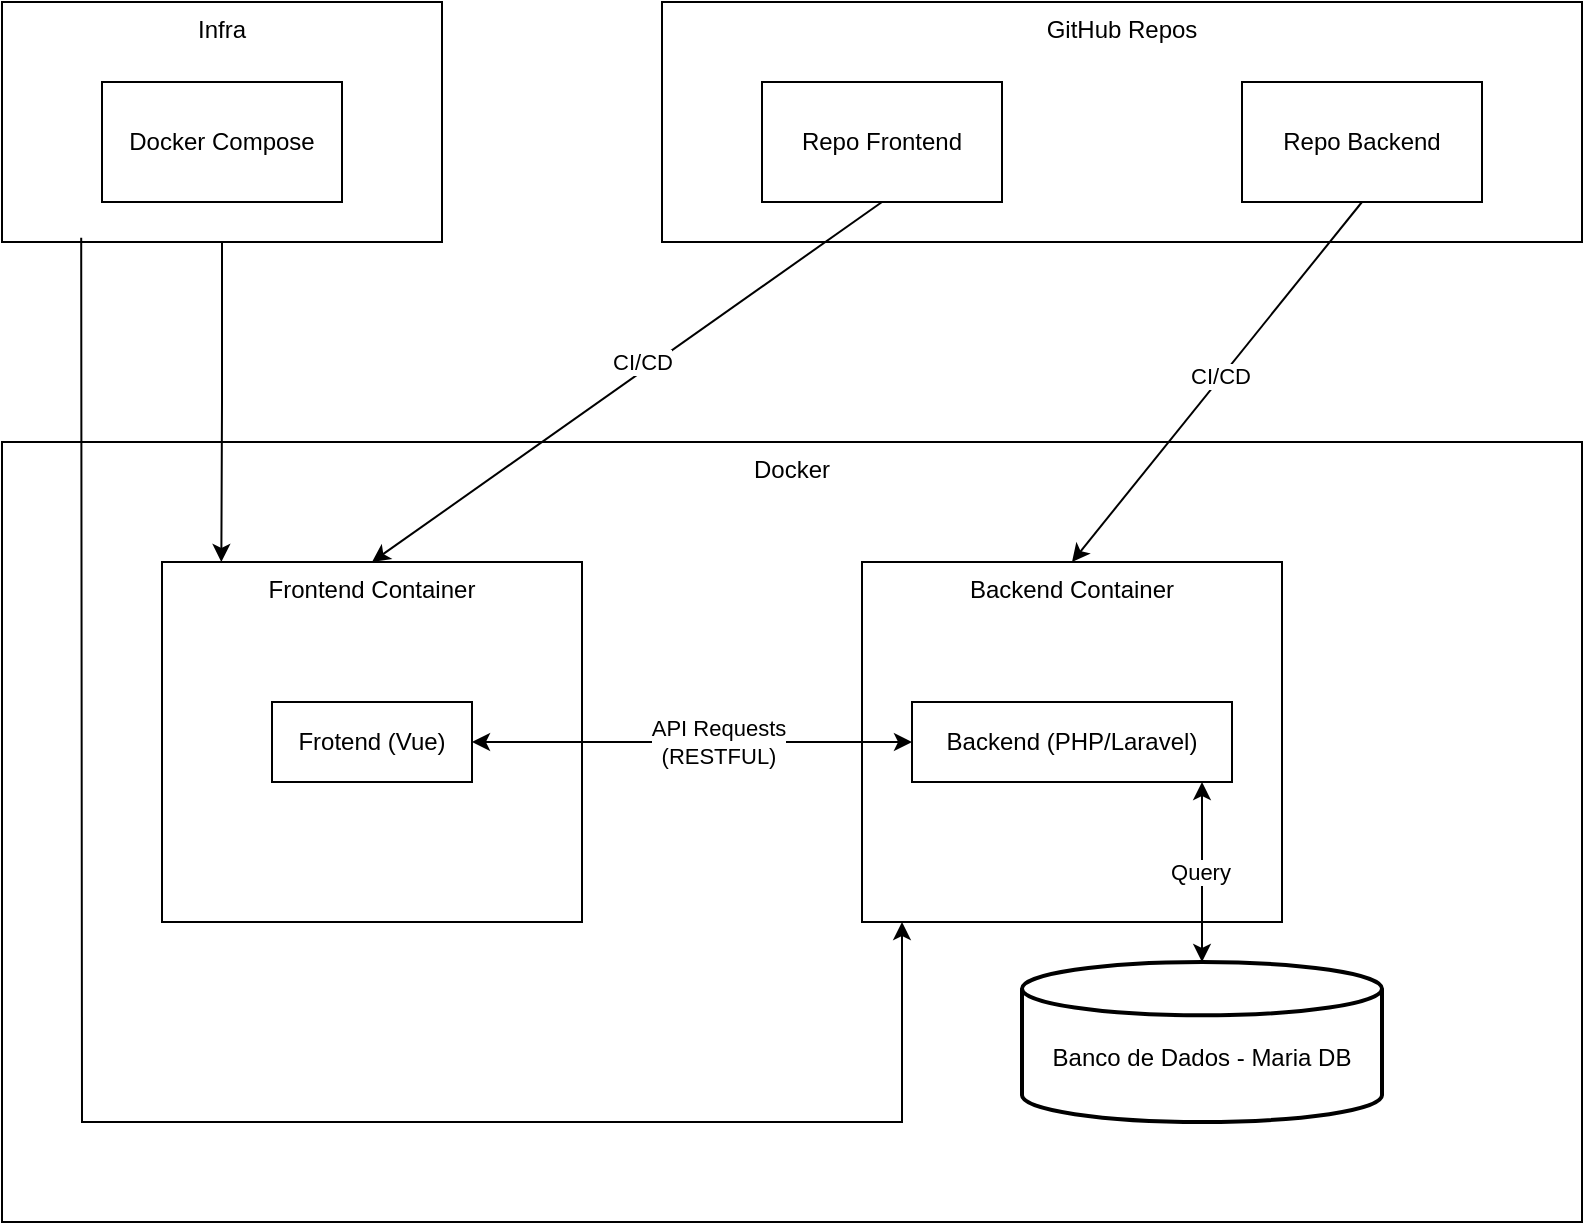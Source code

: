 <mxfile version="26.0.16">
  <diagram name="Page-1" id="FtiAVaTHwPzldnMi-8L_">
    <mxGraphModel dx="2462" dy="943" grid="1" gridSize="10" guides="1" tooltips="1" connect="1" arrows="1" fold="1" page="1" pageScale="1" pageWidth="850" pageHeight="1100" math="0" shadow="0">
      <root>
        <mxCell id="0" />
        <mxCell id="1" parent="0" />
        <mxCell id="yNwssIUCPMG5CoFy5q3t-15" value="Infra" style="rounded=0;whiteSpace=wrap;html=1;verticalAlign=top;" vertex="1" parent="1">
          <mxGeometry x="30" y="30" width="220" height="120" as="geometry" />
        </mxCell>
        <mxCell id="yNwssIUCPMG5CoFy5q3t-16" value="Docker Compose" style="rounded=0;whiteSpace=wrap;html=1;" vertex="1" parent="1">
          <mxGeometry x="80" y="70" width="120" height="60" as="geometry" />
        </mxCell>
        <mxCell id="yNwssIUCPMG5CoFy5q3t-17" value="GitHub Repos" style="rounded=0;whiteSpace=wrap;html=1;verticalAlign=top;" vertex="1" parent="1">
          <mxGeometry x="360" y="30" width="460" height="120" as="geometry" />
        </mxCell>
        <mxCell id="yNwssIUCPMG5CoFy5q3t-18" value="Repo Frontend" style="rounded=0;whiteSpace=wrap;html=1;" vertex="1" parent="1">
          <mxGeometry x="410" y="70" width="120" height="60" as="geometry" />
        </mxCell>
        <mxCell id="yNwssIUCPMG5CoFy5q3t-19" value="Repo Backend" style="rounded=0;whiteSpace=wrap;html=1;" vertex="1" parent="1">
          <mxGeometry x="650" y="70" width="120" height="60" as="geometry" />
        </mxCell>
        <mxCell id="yNwssIUCPMG5CoFy5q3t-20" value="Docker" style="rounded=0;whiteSpace=wrap;html=1;verticalAlign=top;movable=1;resizable=1;rotatable=1;deletable=1;editable=1;locked=0;connectable=1;" vertex="1" parent="1">
          <mxGeometry x="30" y="250" width="790" height="390" as="geometry" />
        </mxCell>
        <mxCell id="yNwssIUCPMG5CoFy5q3t-21" value="Frontend Container" style="rounded=0;whiteSpace=wrap;html=1;verticalAlign=top;" vertex="1" parent="1">
          <mxGeometry x="110" y="310" width="210" height="180" as="geometry" />
        </mxCell>
        <mxCell id="yNwssIUCPMG5CoFy5q3t-22" value="Frotend (Vue)" style="rounded=0;whiteSpace=wrap;html=1;" vertex="1" parent="1">
          <mxGeometry x="165" y="380" width="100" height="40" as="geometry" />
        </mxCell>
        <mxCell id="yNwssIUCPMG5CoFy5q3t-23" value="" style="endArrow=classic;html=1;rounded=0;exitX=0.5;exitY=1;exitDx=0;exitDy=0;entryX=0.5;entryY=0;entryDx=0;entryDy=0;" edge="1" parent="1" source="yNwssIUCPMG5CoFy5q3t-18" target="yNwssIUCPMG5CoFy5q3t-21">
          <mxGeometry width="50" height="50" relative="1" as="geometry">
            <mxPoint x="410" y="480" as="sourcePoint" />
            <mxPoint x="280" y="310" as="targetPoint" />
          </mxGeometry>
        </mxCell>
        <mxCell id="yNwssIUCPMG5CoFy5q3t-24" value="CI/CD" style="edgeLabel;html=1;align=center;verticalAlign=middle;resizable=0;points=[];" vertex="1" connectable="0" parent="yNwssIUCPMG5CoFy5q3t-23">
          <mxGeometry x="-0.181" relative="1" as="geometry">
            <mxPoint x="-16" y="6" as="offset" />
          </mxGeometry>
        </mxCell>
        <mxCell id="yNwssIUCPMG5CoFy5q3t-26" value="Backend Container" style="rounded=0;whiteSpace=wrap;html=1;verticalAlign=top;" vertex="1" parent="1">
          <mxGeometry x="460" y="310" width="210" height="180" as="geometry" />
        </mxCell>
        <mxCell id="yNwssIUCPMG5CoFy5q3t-27" value="Backend (PHP/Laravel)" style="rounded=0;whiteSpace=wrap;html=1;" vertex="1" parent="1">
          <mxGeometry x="485" y="380" width="160" height="40" as="geometry" />
        </mxCell>
        <mxCell id="yNwssIUCPMG5CoFy5q3t-28" value="" style="endArrow=classic;html=1;rounded=0;exitX=0.5;exitY=1;exitDx=0;exitDy=0;startArrow=classic;startFill=1;" edge="1" parent="1">
          <mxGeometry width="50" height="50" relative="1" as="geometry">
            <mxPoint x="630" y="420" as="sourcePoint" />
            <mxPoint x="630" y="510" as="targetPoint" />
          </mxGeometry>
        </mxCell>
        <mxCell id="yNwssIUCPMG5CoFy5q3t-41" value="Query" style="edgeLabel;html=1;align=center;verticalAlign=middle;resizable=0;points=[];" vertex="1" connectable="0" parent="yNwssIUCPMG5CoFy5q3t-28">
          <mxGeometry x="-0.011" y="-1" relative="1" as="geometry">
            <mxPoint as="offset" />
          </mxGeometry>
        </mxCell>
        <mxCell id="yNwssIUCPMG5CoFy5q3t-25" value="" style="endArrow=classic;html=1;rounded=0;exitX=1;exitY=0.5;exitDx=0;exitDy=0;entryX=0;entryY=0.5;entryDx=0;entryDy=0;startArrow=classic;startFill=1;" edge="1" parent="1" source="yNwssIUCPMG5CoFy5q3t-22" target="yNwssIUCPMG5CoFy5q3t-27">
          <mxGeometry width="50" height="50" relative="1" as="geometry">
            <mxPoint x="320" y="470" as="sourcePoint" />
            <mxPoint x="260" y="520" as="targetPoint" />
          </mxGeometry>
        </mxCell>
        <mxCell id="yNwssIUCPMG5CoFy5q3t-29" value="API Requests&lt;div&gt;(RESTFUL)&lt;/div&gt;" style="edgeLabel;html=1;align=center;verticalAlign=middle;resizable=0;points=[];" vertex="1" connectable="0" parent="yNwssIUCPMG5CoFy5q3t-25">
          <mxGeometry x="-0.162" y="1" relative="1" as="geometry">
            <mxPoint x="31" y="1" as="offset" />
          </mxGeometry>
        </mxCell>
        <mxCell id="yNwssIUCPMG5CoFy5q3t-31" value="" style="endArrow=classic;html=1;rounded=0;exitX=0.5;exitY=1;exitDx=0;exitDy=0;entryX=0.5;entryY=0;entryDx=0;entryDy=0;" edge="1" parent="1" source="yNwssIUCPMG5CoFy5q3t-19" target="yNwssIUCPMG5CoFy5q3t-26">
          <mxGeometry width="50" height="50" relative="1" as="geometry">
            <mxPoint x="720" y="230" as="sourcePoint" />
            <mxPoint x="770" y="180" as="targetPoint" />
          </mxGeometry>
        </mxCell>
        <mxCell id="yNwssIUCPMG5CoFy5q3t-32" value="CI/CD" style="edgeLabel;html=1;align=center;verticalAlign=middle;resizable=0;points=[];" vertex="1" connectable="0" parent="yNwssIUCPMG5CoFy5q3t-31">
          <mxGeometry x="-0.023" y="-1" relative="1" as="geometry">
            <mxPoint y="-1" as="offset" />
          </mxGeometry>
        </mxCell>
        <mxCell id="yNwssIUCPMG5CoFy5q3t-34" style="edgeStyle=orthogonalEdgeStyle;rounded=0;orthogonalLoop=1;jettySize=auto;html=1;exitX=0.5;exitY=1;exitDx=0;exitDy=0;" edge="1" parent="1" source="yNwssIUCPMG5CoFy5q3t-15">
          <mxGeometry relative="1" as="geometry">
            <mxPoint x="139.667" y="310" as="targetPoint" />
          </mxGeometry>
        </mxCell>
        <mxCell id="yNwssIUCPMG5CoFy5q3t-36" value="" style="endArrow=classic;html=1;rounded=0;exitX=0.18;exitY=0.982;exitDx=0;exitDy=0;exitPerimeter=0;" edge="1" parent="1" source="yNwssIUCPMG5CoFy5q3t-15">
          <mxGeometry width="50" height="50" relative="1" as="geometry">
            <mxPoint x="40.0" y="150.0" as="sourcePoint" />
            <mxPoint x="480" y="490" as="targetPoint" />
            <Array as="points">
              <mxPoint x="70" y="590" />
              <mxPoint x="480" y="590" />
            </Array>
          </mxGeometry>
        </mxCell>
        <mxCell id="yNwssIUCPMG5CoFy5q3t-40" value="&lt;div&gt;&lt;br&gt;&lt;/div&gt;Banco de Dados - Maria DB" style="strokeWidth=2;html=1;shape=mxgraph.flowchart.database;whiteSpace=wrap;" vertex="1" parent="1">
          <mxGeometry x="540" y="510" width="180" height="80" as="geometry" />
        </mxCell>
      </root>
    </mxGraphModel>
  </diagram>
</mxfile>

